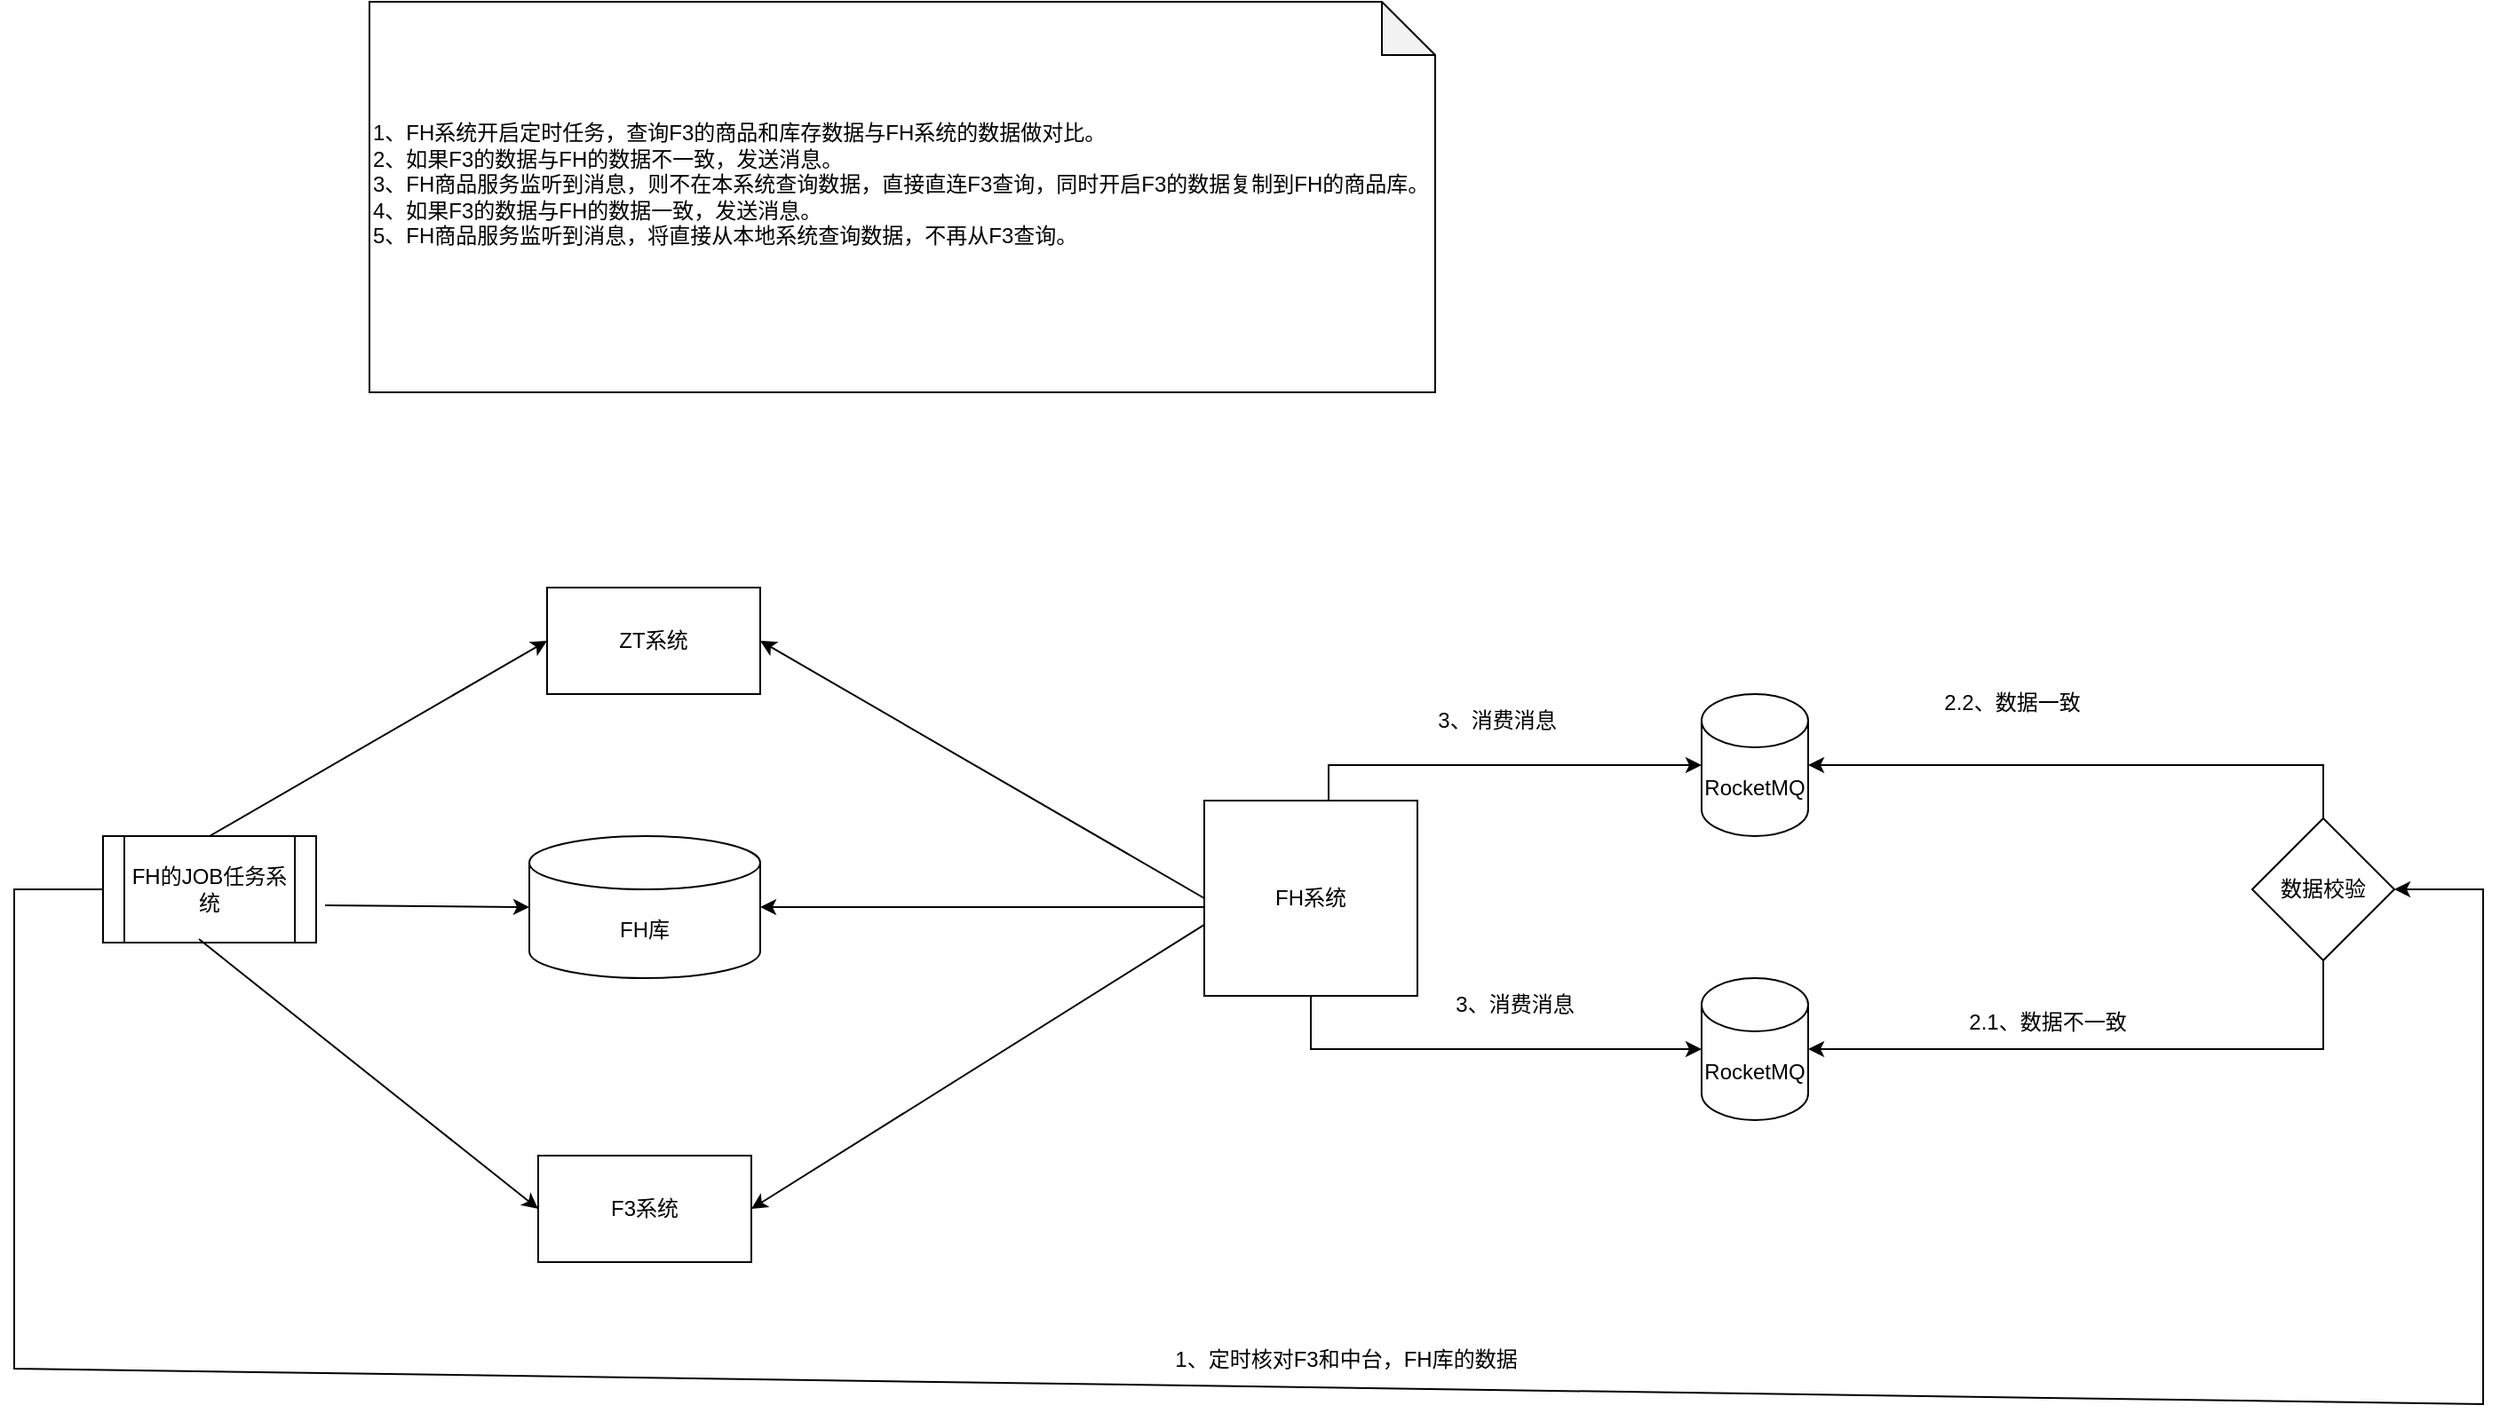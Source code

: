 <mxfile version="24.3.1" type="github">
  <diagram name="第 1 页" id="qxctrX0PizrgYXrYMGE3">
    <mxGraphModel dx="2261" dy="1915" grid="1" gridSize="10" guides="1" tooltips="1" connect="1" arrows="1" fold="1" page="1" pageScale="1" pageWidth="827" pageHeight="1169" math="0" shadow="0">
      <root>
        <mxCell id="0" />
        <mxCell id="1" parent="0" />
        <mxCell id="IpKphLsfjEBB7LEcnN2U-6" value="FH的JOB任务系统" style="shape=process;whiteSpace=wrap;html=1;backgroundOutline=1;" vertex="1" parent="1">
          <mxGeometry x="-700" y="-20" width="120" height="60" as="geometry" />
        </mxCell>
        <mxCell id="IpKphLsfjEBB7LEcnN2U-10" value="数据校验" style="rhombus;whiteSpace=wrap;html=1;" vertex="1" parent="1">
          <mxGeometry x="510" y="-30" width="80" height="80" as="geometry" />
        </mxCell>
        <mxCell id="IpKphLsfjEBB7LEcnN2U-16" value="" style="endArrow=classic;html=1;rounded=0;entryX=1;entryY=0.5;entryDx=0;entryDy=0;entryPerimeter=0;exitX=0.5;exitY=1;exitDx=0;exitDy=0;" edge="1" parent="1" source="IpKphLsfjEBB7LEcnN2U-10" target="IpKphLsfjEBB7LEcnN2U-20">
          <mxGeometry width="50" height="50" relative="1" as="geometry">
            <mxPoint x="400" y="90" as="sourcePoint" />
            <mxPoint x="270" y="100" as="targetPoint" />
            <Array as="points">
              <mxPoint x="550" y="100" />
            </Array>
          </mxGeometry>
        </mxCell>
        <mxCell id="IpKphLsfjEBB7LEcnN2U-17" value="2.1、数据不一致" style="text;html=1;align=center;verticalAlign=middle;whiteSpace=wrap;rounded=0;" vertex="1" parent="1">
          <mxGeometry x="330" y="70" width="130" height="30" as="geometry" />
        </mxCell>
        <mxCell id="IpKphLsfjEBB7LEcnN2U-18" value="" style="endArrow=classic;html=1;rounded=0;entryX=0;entryY=0.5;entryDx=0;entryDy=0;entryPerimeter=0;exitX=0.5;exitY=1;exitDx=0;exitDy=0;" edge="1" parent="1" source="IpKphLsfjEBB7LEcnN2U-44" target="IpKphLsfjEBB7LEcnN2U-20">
          <mxGeometry width="50" height="50" relative="1" as="geometry">
            <mxPoint x="160" y="320" as="sourcePoint" />
            <mxPoint x="150" y="100" as="targetPoint" />
            <Array as="points">
              <mxPoint x="-20" y="100" />
            </Array>
          </mxGeometry>
        </mxCell>
        <mxCell id="IpKphLsfjEBB7LEcnN2U-19" value="3、消费消息" style="text;html=1;align=center;verticalAlign=middle;whiteSpace=wrap;rounded=0;" vertex="1" parent="1">
          <mxGeometry x="40" y="-100" width="90" height="30" as="geometry" />
        </mxCell>
        <mxCell id="IpKphLsfjEBB7LEcnN2U-20" value="RocketMQ" style="shape=cylinder3;whiteSpace=wrap;html=1;boundedLbl=1;backgroundOutline=1;size=15;" vertex="1" parent="1">
          <mxGeometry x="200" y="60" width="60" height="80" as="geometry" />
        </mxCell>
        <mxCell id="IpKphLsfjEBB7LEcnN2U-36" value="&lt;div&gt;&lt;div&gt;&lt;div&gt;1、FH系统开启定时任务，查询F3的商品和库存数据与FH系统的数据做对比。&lt;/div&gt;&lt;div&gt;2、如果F3的数据与FH的数据不一致，发送消息。&lt;/div&gt;&lt;div&gt;3、FH商品服务监听到消息，则不在本系统查询数据，直接直连F3查询，同时开启F3的数据复制到FH的商品库。&lt;/div&gt;&lt;div&gt;4、如果F3的数据与FH的数据一致，发送消息。&lt;/div&gt;&lt;div&gt;5、FH商品服务监听到消息，将直接从本地系统查询数据，不再从F3查询。&lt;/div&gt;&lt;/div&gt;&lt;/div&gt;&lt;div&gt;&lt;br&gt;&lt;/div&gt;" style="shape=note;whiteSpace=wrap;html=1;backgroundOutline=1;darkOpacity=0.05;align=left;" vertex="1" parent="1">
          <mxGeometry x="-550" y="-490" width="600" height="220" as="geometry" />
        </mxCell>
        <mxCell id="IpKphLsfjEBB7LEcnN2U-42" value="2.2、数据一致" style="text;html=1;align=center;verticalAlign=middle;whiteSpace=wrap;rounded=0;" vertex="1" parent="1">
          <mxGeometry x="330" y="-110" width="90" height="30" as="geometry" />
        </mxCell>
        <mxCell id="IpKphLsfjEBB7LEcnN2U-43" value="RocketMQ" style="shape=cylinder3;whiteSpace=wrap;html=1;boundedLbl=1;backgroundOutline=1;size=15;" vertex="1" parent="1">
          <mxGeometry x="200" y="-100" width="60" height="80" as="geometry" />
        </mxCell>
        <mxCell id="IpKphLsfjEBB7LEcnN2U-44" value="FH系统" style="rounded=0;whiteSpace=wrap;html=1;" vertex="1" parent="1">
          <mxGeometry x="-80" y="-40" width="120" height="110" as="geometry" />
        </mxCell>
        <mxCell id="IpKphLsfjEBB7LEcnN2U-46" value="ZT系统" style="rounded=0;whiteSpace=wrap;html=1;" vertex="1" parent="1">
          <mxGeometry x="-450" y="-160" width="120" height="60" as="geometry" />
        </mxCell>
        <mxCell id="IpKphLsfjEBB7LEcnN2U-49" value="FH库" style="shape=cylinder3;whiteSpace=wrap;html=1;boundedLbl=1;backgroundOutline=1;size=15;" vertex="1" parent="1">
          <mxGeometry x="-460" y="-20" width="130" height="80" as="geometry" />
        </mxCell>
        <mxCell id="IpKphLsfjEBB7LEcnN2U-52" value="F3系统" style="rounded=0;whiteSpace=wrap;html=1;" vertex="1" parent="1">
          <mxGeometry x="-455" y="160" width="120" height="60" as="geometry" />
        </mxCell>
        <mxCell id="IpKphLsfjEBB7LEcnN2U-56" style="edgeStyle=orthogonalEdgeStyle;rounded=0;orthogonalLoop=1;jettySize=auto;html=1;exitX=0.5;exitY=0;exitDx=0;exitDy=0;entryX=1;entryY=0.5;entryDx=0;entryDy=0;entryPerimeter=0;" edge="1" parent="1" source="IpKphLsfjEBB7LEcnN2U-10" target="IpKphLsfjEBB7LEcnN2U-43">
          <mxGeometry relative="1" as="geometry" />
        </mxCell>
        <mxCell id="IpKphLsfjEBB7LEcnN2U-57" value="" style="endArrow=classic;html=1;rounded=0;entryX=0;entryY=0.5;entryDx=0;entryDy=0;entryPerimeter=0;" edge="1" parent="1" target="IpKphLsfjEBB7LEcnN2U-43">
          <mxGeometry width="50" height="50" relative="1" as="geometry">
            <mxPoint x="-10" y="-40" as="sourcePoint" />
            <mxPoint x="30" y="20" as="targetPoint" />
            <Array as="points">
              <mxPoint x="-10" y="-60" />
            </Array>
          </mxGeometry>
        </mxCell>
        <mxCell id="IpKphLsfjEBB7LEcnN2U-58" value="3、消费消息" style="text;html=1;align=center;verticalAlign=middle;whiteSpace=wrap;rounded=0;" vertex="1" parent="1">
          <mxGeometry x="50" y="60" width="90" height="30" as="geometry" />
        </mxCell>
        <mxCell id="IpKphLsfjEBB7LEcnN2U-73" value="" style="endArrow=classic;html=1;rounded=0;exitX=1.042;exitY=0.65;exitDx=0;exitDy=0;exitPerimeter=0;" edge="1" parent="1" source="IpKphLsfjEBB7LEcnN2U-6">
          <mxGeometry width="50" height="50" relative="1" as="geometry">
            <mxPoint x="-510" y="70" as="sourcePoint" />
            <mxPoint x="-460" y="20" as="targetPoint" />
          </mxGeometry>
        </mxCell>
        <mxCell id="IpKphLsfjEBB7LEcnN2U-74" value="" style="endArrow=classic;html=1;rounded=0;exitX=0.45;exitY=0.967;exitDx=0;exitDy=0;exitPerimeter=0;entryX=0;entryY=0.5;entryDx=0;entryDy=0;" edge="1" parent="1" source="IpKphLsfjEBB7LEcnN2U-6" target="IpKphLsfjEBB7LEcnN2U-52">
          <mxGeometry width="50" height="50" relative="1" as="geometry">
            <mxPoint x="-580" y="190" as="sourcePoint" />
            <mxPoint x="-530" y="140" as="targetPoint" />
          </mxGeometry>
        </mxCell>
        <mxCell id="IpKphLsfjEBB7LEcnN2U-75" value="" style="endArrow=classic;html=1;rounded=0;exitX=0.5;exitY=0;exitDx=0;exitDy=0;entryX=0;entryY=0.5;entryDx=0;entryDy=0;" edge="1" parent="1" source="IpKphLsfjEBB7LEcnN2U-6" target="IpKphLsfjEBB7LEcnN2U-46">
          <mxGeometry width="50" height="50" relative="1" as="geometry">
            <mxPoint x="-490" y="-80" as="sourcePoint" />
            <mxPoint x="-440" y="-130" as="targetPoint" />
          </mxGeometry>
        </mxCell>
        <mxCell id="IpKphLsfjEBB7LEcnN2U-77" value="" style="endArrow=classic;html=1;rounded=0;exitX=0;exitY=0.5;exitDx=0;exitDy=0;entryX=1;entryY=0.5;entryDx=0;entryDy=0;" edge="1" parent="1" source="IpKphLsfjEBB7LEcnN2U-6" target="IpKphLsfjEBB7LEcnN2U-10">
          <mxGeometry width="50" height="50" relative="1" as="geometry">
            <mxPoint x="-740" y="130" as="sourcePoint" />
            <mxPoint x="642" y="370" as="targetPoint" />
            <Array as="points">
              <mxPoint x="-750" y="10" />
              <mxPoint x="-750" y="280" />
              <mxPoint x="640" y="300" />
              <mxPoint x="640" y="10" />
            </Array>
          </mxGeometry>
        </mxCell>
        <mxCell id="IpKphLsfjEBB7LEcnN2U-78" value="" style="endArrow=classic;html=1;rounded=0;entryX=1;entryY=0.5;entryDx=0;entryDy=0;exitX=0;exitY=0.636;exitDx=0;exitDy=0;exitPerimeter=0;" edge="1" parent="1" source="IpKphLsfjEBB7LEcnN2U-44" target="IpKphLsfjEBB7LEcnN2U-52">
          <mxGeometry width="50" height="50" relative="1" as="geometry">
            <mxPoint x="-260" y="170" as="sourcePoint" />
            <mxPoint x="-210" y="120" as="targetPoint" />
          </mxGeometry>
        </mxCell>
        <mxCell id="IpKphLsfjEBB7LEcnN2U-79" value="" style="endArrow=classic;html=1;rounded=0;entryX=1;entryY=0.5;entryDx=0;entryDy=0;entryPerimeter=0;" edge="1" parent="1" target="IpKphLsfjEBB7LEcnN2U-49">
          <mxGeometry width="50" height="50" relative="1" as="geometry">
            <mxPoint x="-80" y="20" as="sourcePoint" />
            <mxPoint x="-220" y="-10" as="targetPoint" />
          </mxGeometry>
        </mxCell>
        <mxCell id="IpKphLsfjEBB7LEcnN2U-80" value="" style="endArrow=classic;html=1;rounded=0;entryX=1;entryY=0.5;entryDx=0;entryDy=0;exitX=0;exitY=0.5;exitDx=0;exitDy=0;" edge="1" parent="1" source="IpKphLsfjEBB7LEcnN2U-44" target="IpKphLsfjEBB7LEcnN2U-46">
          <mxGeometry width="50" height="50" relative="1" as="geometry">
            <mxPoint x="-170" y="-40" as="sourcePoint" />
            <mxPoint x="-120" y="-90" as="targetPoint" />
          </mxGeometry>
        </mxCell>
        <mxCell id="IpKphLsfjEBB7LEcnN2U-81" value="1、定时核对F3和中台，FH库的数据" style="text;html=1;align=center;verticalAlign=middle;whiteSpace=wrap;rounded=0;" vertex="1" parent="1">
          <mxGeometry x="-130" y="260" width="260" height="30" as="geometry" />
        </mxCell>
      </root>
    </mxGraphModel>
  </diagram>
</mxfile>
